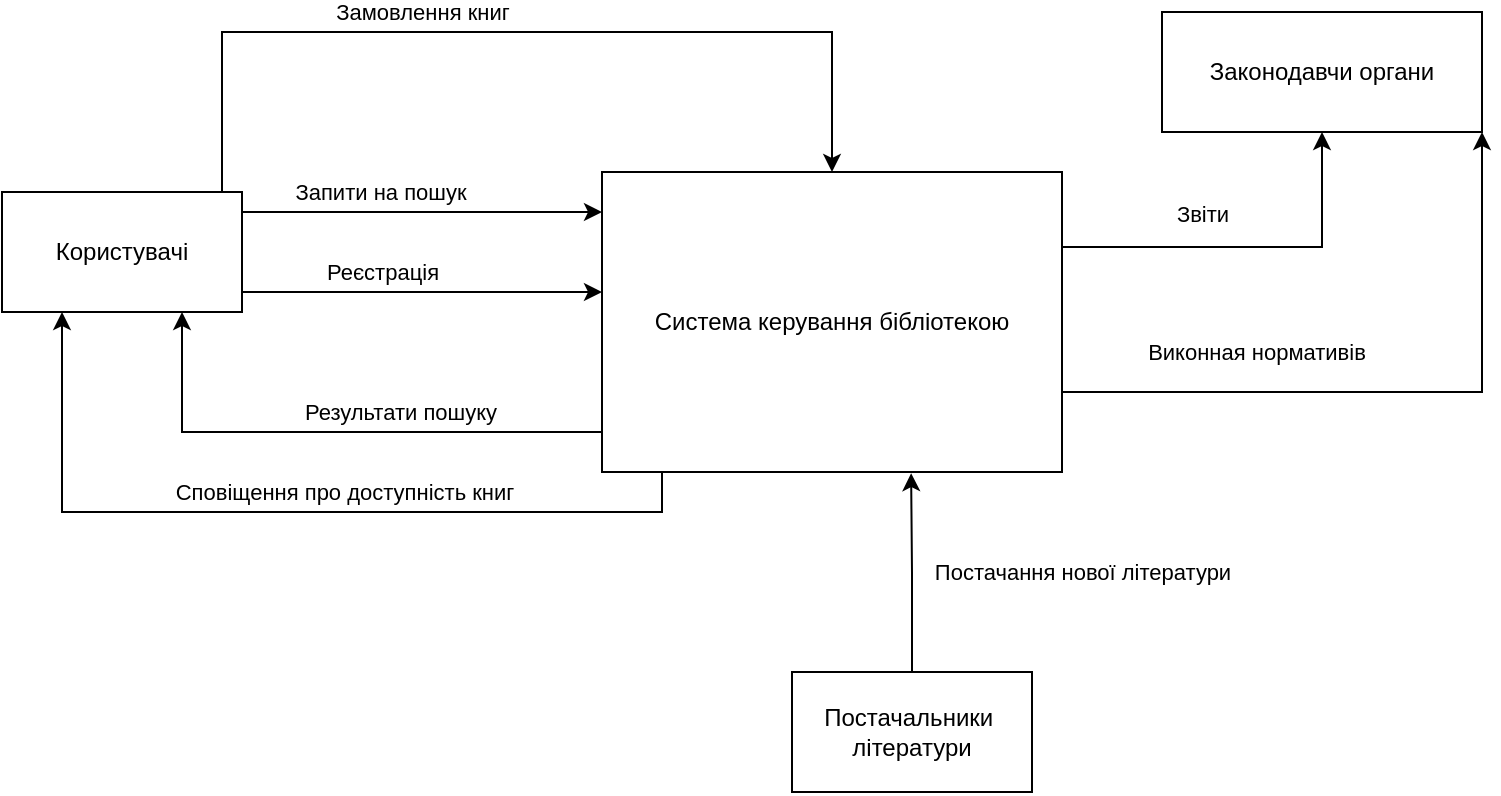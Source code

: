 <mxfile version="24.8.3">
  <diagram name="Page-1" id="dd5vd3EfKa0j-ULkhP5O">
    <mxGraphModel dx="1024" dy="533" grid="1" gridSize="10" guides="1" tooltips="1" connect="1" arrows="1" fold="1" page="1" pageScale="1" pageWidth="850" pageHeight="1100" math="0" shadow="0">
      <root>
        <mxCell id="0" />
        <mxCell id="1" parent="0" />
        <mxCell id="UCtIo4FBymC7rITz8ONV-19" style="edgeStyle=orthogonalEdgeStyle;rounded=0;orthogonalLoop=1;jettySize=auto;html=1;exitX=0;exitY=0.75;exitDx=0;exitDy=0;entryX=0.75;entryY=1;entryDx=0;entryDy=0;" edge="1" parent="1" source="UCtIo4FBymC7rITz8ONV-1" target="UCtIo4FBymC7rITz8ONV-2">
          <mxGeometry relative="1" as="geometry">
            <Array as="points">
              <mxPoint x="330" y="340" />
              <mxPoint x="120" y="340" />
            </Array>
          </mxGeometry>
        </mxCell>
        <mxCell id="UCtIo4FBymC7rITz8ONV-20" value="Результати пошуку" style="edgeLabel;html=1;align=center;verticalAlign=middle;resizable=0;points=[];" vertex="1" connectable="0" parent="UCtIo4FBymC7rITz8ONV-19">
          <mxGeometry x="-0.176" y="2" relative="1" as="geometry">
            <mxPoint y="-12" as="offset" />
          </mxGeometry>
        </mxCell>
        <mxCell id="UCtIo4FBymC7rITz8ONV-21" style="edgeStyle=orthogonalEdgeStyle;rounded=0;orthogonalLoop=1;jettySize=auto;html=1;exitX=0;exitY=1;exitDx=0;exitDy=0;entryX=0.25;entryY=1;entryDx=0;entryDy=0;" edge="1" parent="1" source="UCtIo4FBymC7rITz8ONV-1" target="UCtIo4FBymC7rITz8ONV-2">
          <mxGeometry relative="1" as="geometry">
            <Array as="points">
              <mxPoint x="360" y="360" />
              <mxPoint x="360" y="380" />
              <mxPoint x="60" y="380" />
            </Array>
          </mxGeometry>
        </mxCell>
        <mxCell id="UCtIo4FBymC7rITz8ONV-22" value="Сповіщення про доступність книг" style="edgeLabel;html=1;align=center;verticalAlign=middle;resizable=0;points=[];" vertex="1" connectable="0" parent="UCtIo4FBymC7rITz8ONV-21">
          <mxGeometry x="-0.176" y="-2" relative="1" as="geometry">
            <mxPoint x="-24" y="-8" as="offset" />
          </mxGeometry>
        </mxCell>
        <mxCell id="UCtIo4FBymC7rITz8ONV-23" style="edgeStyle=orthogonalEdgeStyle;rounded=0;orthogonalLoop=1;jettySize=auto;html=1;exitX=1;exitY=0.25;exitDx=0;exitDy=0;entryX=0.5;entryY=1;entryDx=0;entryDy=0;" edge="1" parent="1" source="UCtIo4FBymC7rITz8ONV-1" target="UCtIo4FBymC7rITz8ONV-5">
          <mxGeometry relative="1" as="geometry" />
        </mxCell>
        <mxCell id="UCtIo4FBymC7rITz8ONV-25" value="Звіти" style="edgeLabel;html=1;align=center;verticalAlign=middle;resizable=0;points=[];" vertex="1" connectable="0" parent="UCtIo4FBymC7rITz8ONV-23">
          <mxGeometry x="-0.067" y="-1" relative="1" as="geometry">
            <mxPoint x="-18" y="-18" as="offset" />
          </mxGeometry>
        </mxCell>
        <mxCell id="UCtIo4FBymC7rITz8ONV-24" style="edgeStyle=orthogonalEdgeStyle;rounded=0;orthogonalLoop=1;jettySize=auto;html=1;exitX=1;exitY=0.5;exitDx=0;exitDy=0;entryX=1;entryY=1;entryDx=0;entryDy=0;" edge="1" parent="1" source="UCtIo4FBymC7rITz8ONV-1" target="UCtIo4FBymC7rITz8ONV-5">
          <mxGeometry relative="1" as="geometry">
            <Array as="points">
              <mxPoint x="560" y="320" />
              <mxPoint x="770" y="320" />
            </Array>
          </mxGeometry>
        </mxCell>
        <mxCell id="UCtIo4FBymC7rITz8ONV-26" value="Виконная нормативів" style="edgeLabel;html=1;align=center;verticalAlign=middle;resizable=0;points=[];" vertex="1" connectable="0" parent="UCtIo4FBymC7rITz8ONV-24">
          <mxGeometry x="-0.214" y="-1" relative="1" as="geometry">
            <mxPoint x="-16" y="-21" as="offset" />
          </mxGeometry>
        </mxCell>
        <mxCell id="UCtIo4FBymC7rITz8ONV-1" value="Система керування бібліотекою" style="rounded=0;whiteSpace=wrap;html=1;" vertex="1" parent="1">
          <mxGeometry x="330" y="210" width="230" height="150" as="geometry" />
        </mxCell>
        <mxCell id="UCtIo4FBymC7rITz8ONV-6" value="" style="edgeStyle=orthogonalEdgeStyle;rounded=0;orthogonalLoop=1;jettySize=auto;html=1;" edge="1" parent="1" source="UCtIo4FBymC7rITz8ONV-2" target="UCtIo4FBymC7rITz8ONV-1">
          <mxGeometry relative="1" as="geometry">
            <Array as="points">
              <mxPoint x="210" y="230" />
              <mxPoint x="210" y="230" />
            </Array>
          </mxGeometry>
        </mxCell>
        <mxCell id="UCtIo4FBymC7rITz8ONV-7" value="Запити на пошук" style="edgeLabel;html=1;align=center;verticalAlign=middle;resizable=0;points=[];" vertex="1" connectable="0" parent="UCtIo4FBymC7rITz8ONV-6">
          <mxGeometry x="-0.249" y="-2" relative="1" as="geometry">
            <mxPoint x="1" y="-12" as="offset" />
          </mxGeometry>
        </mxCell>
        <mxCell id="UCtIo4FBymC7rITz8ONV-11" style="edgeStyle=orthogonalEdgeStyle;rounded=0;orthogonalLoop=1;jettySize=auto;html=1;exitX=1;exitY=0.75;exitDx=0;exitDy=0;" edge="1" parent="1" source="UCtIo4FBymC7rITz8ONV-2">
          <mxGeometry relative="1" as="geometry">
            <mxPoint x="120" y="290.2" as="sourcePoint" />
            <mxPoint x="330" y="270.0" as="targetPoint" />
            <Array as="points">
              <mxPoint x="120" y="265" />
              <mxPoint x="120" y="270" />
            </Array>
          </mxGeometry>
        </mxCell>
        <mxCell id="UCtIo4FBymC7rITz8ONV-12" value="Реєстрація" style="edgeLabel;html=1;align=center;verticalAlign=middle;resizable=0;points=[];" vertex="1" connectable="0" parent="UCtIo4FBymC7rITz8ONV-11">
          <mxGeometry x="0.107" y="-1" relative="1" as="geometry">
            <mxPoint x="-1" y="-11" as="offset" />
          </mxGeometry>
        </mxCell>
        <mxCell id="UCtIo4FBymC7rITz8ONV-13" style="edgeStyle=orthogonalEdgeStyle;rounded=0;orthogonalLoop=1;jettySize=auto;html=1;exitX=1;exitY=0.25;exitDx=0;exitDy=0;entryX=0.5;entryY=0;entryDx=0;entryDy=0;" edge="1" parent="1" source="UCtIo4FBymC7rITz8ONV-2" target="UCtIo4FBymC7rITz8ONV-1">
          <mxGeometry relative="1" as="geometry">
            <Array as="points">
              <mxPoint x="140" y="140" />
              <mxPoint x="445" y="140" />
            </Array>
          </mxGeometry>
        </mxCell>
        <mxCell id="UCtIo4FBymC7rITz8ONV-14" value="Замовлення книг" style="edgeLabel;html=1;align=center;verticalAlign=middle;resizable=0;points=[];" vertex="1" connectable="0" parent="UCtIo4FBymC7rITz8ONV-13">
          <mxGeometry x="-0.108" y="-1" relative="1" as="geometry">
            <mxPoint x="-9" y="-11" as="offset" />
          </mxGeometry>
        </mxCell>
        <mxCell id="UCtIo4FBymC7rITz8ONV-2" value="Користувачі" style="rounded=0;whiteSpace=wrap;html=1;" vertex="1" parent="1">
          <mxGeometry x="30" y="220" width="120" height="60" as="geometry" />
        </mxCell>
        <mxCell id="UCtIo4FBymC7rITz8ONV-3" value="Постачальники&amp;nbsp;&lt;div&gt;літератури&lt;/div&gt;" style="rounded=0;whiteSpace=wrap;html=1;" vertex="1" parent="1">
          <mxGeometry x="425" y="460" width="120" height="60" as="geometry" />
        </mxCell>
        <mxCell id="UCtIo4FBymC7rITz8ONV-5" value="Законодавчи органи" style="rounded=0;whiteSpace=wrap;html=1;" vertex="1" parent="1">
          <mxGeometry x="610" y="130" width="160" height="60" as="geometry" />
        </mxCell>
        <mxCell id="UCtIo4FBymC7rITz8ONV-17" style="edgeStyle=orthogonalEdgeStyle;rounded=0;orthogonalLoop=1;jettySize=auto;html=1;exitX=0.5;exitY=0;exitDx=0;exitDy=0;entryX=0.672;entryY=1.004;entryDx=0;entryDy=0;entryPerimeter=0;" edge="1" parent="1" source="UCtIo4FBymC7rITz8ONV-3" target="UCtIo4FBymC7rITz8ONV-1">
          <mxGeometry relative="1" as="geometry" />
        </mxCell>
        <mxCell id="UCtIo4FBymC7rITz8ONV-18" value="Постачання нової літератури" style="edgeLabel;html=1;align=center;verticalAlign=middle;resizable=0;points=[];" vertex="1" connectable="0" parent="UCtIo4FBymC7rITz8ONV-17">
          <mxGeometry x="0.172" y="2" relative="1" as="geometry">
            <mxPoint x="87" y="8" as="offset" />
          </mxGeometry>
        </mxCell>
      </root>
    </mxGraphModel>
  </diagram>
</mxfile>
